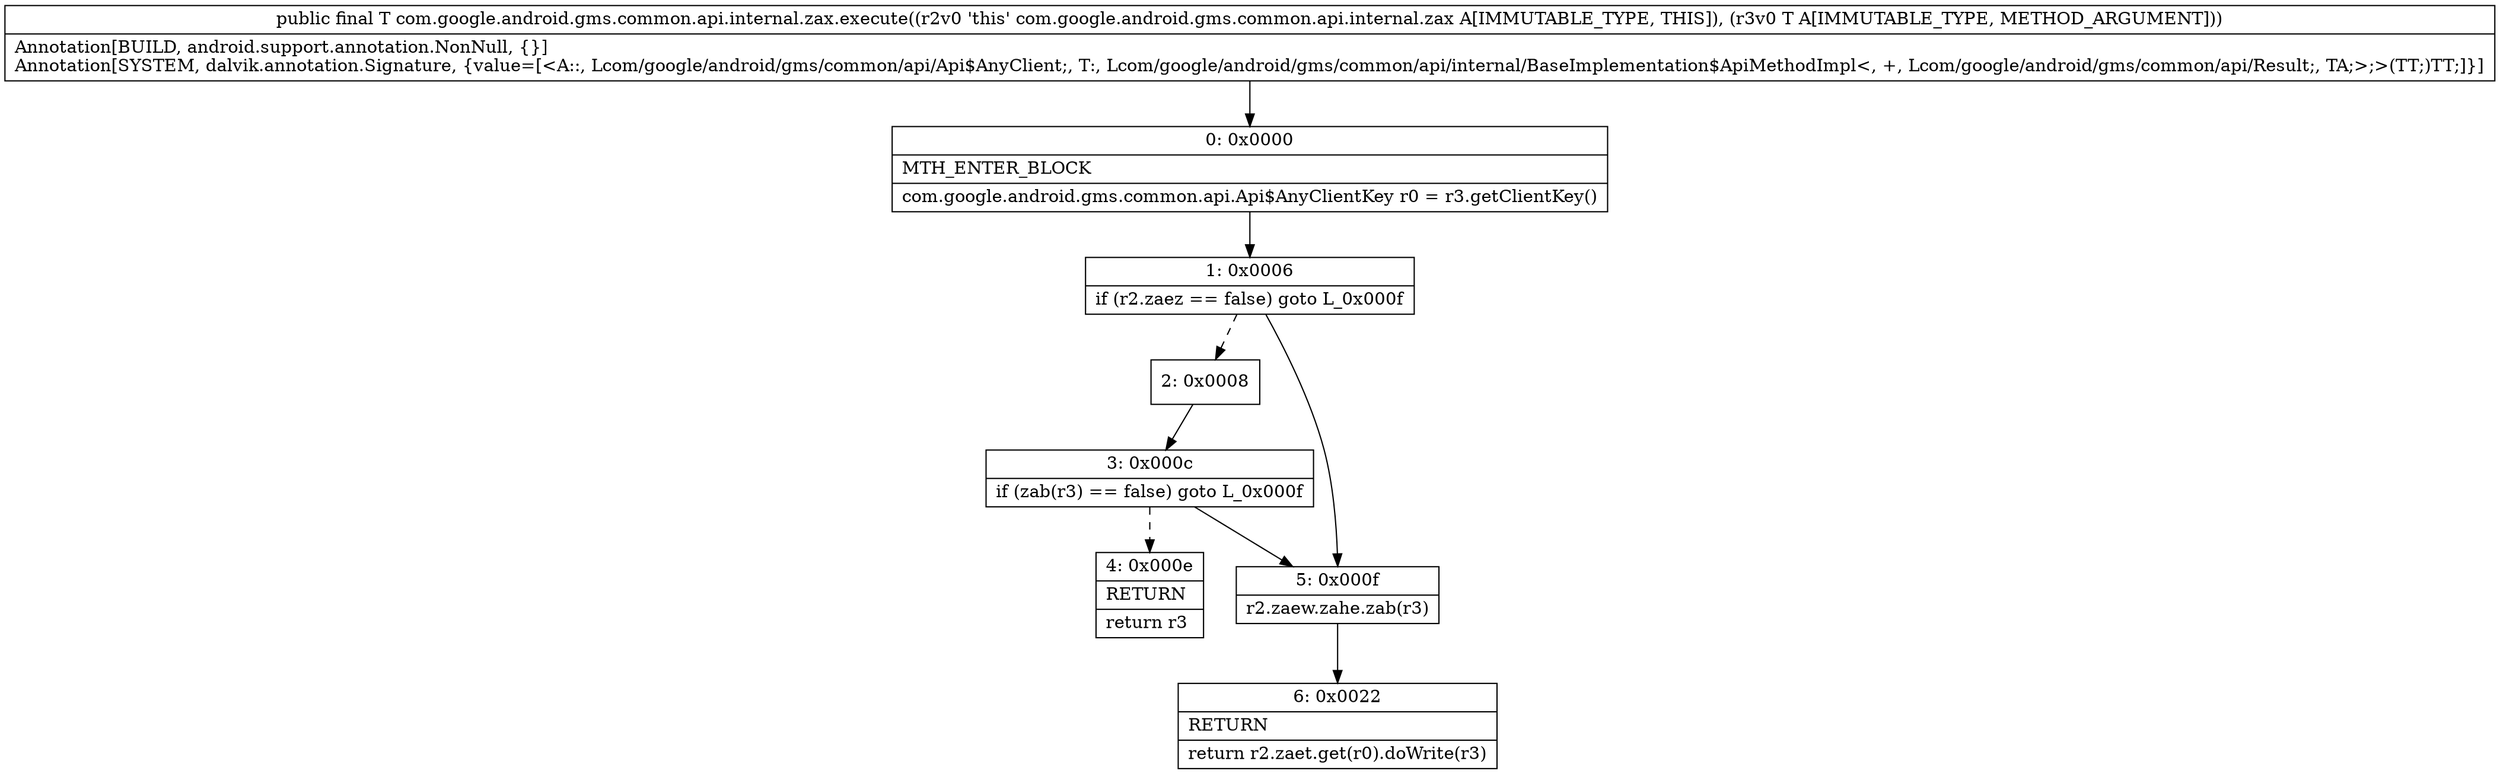 digraph "CFG forcom.google.android.gms.common.api.internal.zax.execute(Lcom\/google\/android\/gms\/common\/api\/internal\/BaseImplementation$ApiMethodImpl;)Lcom\/google\/android\/gms\/common\/api\/internal\/BaseImplementation$ApiMethodImpl;" {
Node_0 [shape=record,label="{0\:\ 0x0000|MTH_ENTER_BLOCK\l|com.google.android.gms.common.api.Api$AnyClientKey r0 = r3.getClientKey()\l}"];
Node_1 [shape=record,label="{1\:\ 0x0006|if (r2.zaez == false) goto L_0x000f\l}"];
Node_2 [shape=record,label="{2\:\ 0x0008}"];
Node_3 [shape=record,label="{3\:\ 0x000c|if (zab(r3) == false) goto L_0x000f\l}"];
Node_4 [shape=record,label="{4\:\ 0x000e|RETURN\l|return r3\l}"];
Node_5 [shape=record,label="{5\:\ 0x000f|r2.zaew.zahe.zab(r3)\l}"];
Node_6 [shape=record,label="{6\:\ 0x0022|RETURN\l|return r2.zaet.get(r0).doWrite(r3)\l}"];
MethodNode[shape=record,label="{public final T com.google.android.gms.common.api.internal.zax.execute((r2v0 'this' com.google.android.gms.common.api.internal.zax A[IMMUTABLE_TYPE, THIS]), (r3v0 T A[IMMUTABLE_TYPE, METHOD_ARGUMENT]))  | Annotation[BUILD, android.support.annotation.NonNull, \{\}]\lAnnotation[SYSTEM, dalvik.annotation.Signature, \{value=[\<A::, Lcom\/google\/android\/gms\/common\/api\/Api$AnyClient;, T:, Lcom\/google\/android\/gms\/common\/api\/internal\/BaseImplementation$ApiMethodImpl\<, +, Lcom\/google\/android\/gms\/common\/api\/Result;, TA;\>;\>(TT;)TT;]\}]\l}"];
MethodNode -> Node_0;
Node_0 -> Node_1;
Node_1 -> Node_2[style=dashed];
Node_1 -> Node_5;
Node_2 -> Node_3;
Node_3 -> Node_4[style=dashed];
Node_3 -> Node_5;
Node_5 -> Node_6;
}

